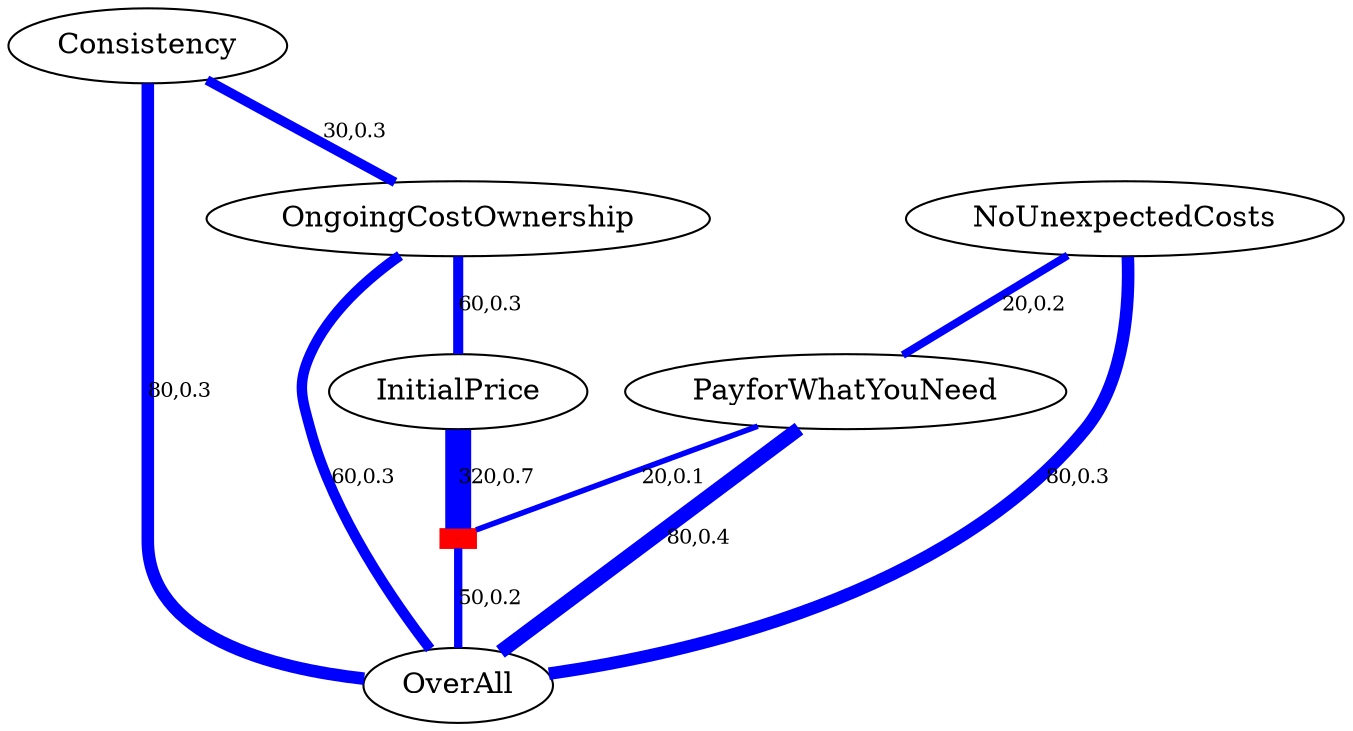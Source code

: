 digraph G {
center=1
"AbilityTojustifyPrice" [shape=box,style=filled,fontsize=1,height=.01,width=.01,label=o,color=red]
"AbilityTojustifyPrice" -> "OverAll"[weight=53,color=blue,label="50,0.2",style="setlinewidth(3.98699)",fontsize=10,dir=none];
"Consistency" -> "OverAll"[weight=84,color=blue,label="80,0.3",style="setlinewidth(6.03168)",fontsize=10,dir=none];
"PayforWhatYouNeed" -> "OverAll"[weight=83,color=blue,label="80,0.4",style="setlinewidth(6.92272)",fontsize=10,dir=none];
"OngoingCostOwnership" -> "OverAll"[weight=56,color=blue,label="60,0.3",style="setlinewidth(5.01576)",fontsize=10,dir=none];
"NoUnexpectedCosts" -> "OverAll"[weight=76,color=blue,label="80,0.3",style="setlinewidth(6.03591)",fontsize=10,dir=none];
"InitialPrice" -> "AbilityTojustifyPrice"[weight=315,color=blue,label="320,0.7",style="setlinewidth(12.4445)",fontsize=10,dir=none];
"PayforWhatYouNeed" -> "AbilityTojustifyPrice"[weight=16,color=blue,label="20,0.1",style="setlinewidth(2.67603)",fontsize=10,dir=none];
"OngoingCostOwnership" -> "InitialPrice"[weight=64,color=blue,label="60,0.3",style="setlinewidth(4.84079)",fontsize=10,dir=none];
"Consistency" -> "OngoingCostOwnership"[weight=27,color=blue,label="30,0.3",style="setlinewidth(4.66398)",fontsize=10,dir=none];
"NoUnexpectedCosts" -> "PayforWhatYouNeed"[weight=15,color=blue,label="20,0.2",style="setlinewidth(3.76218)",fontsize=10,dir=none];
}
